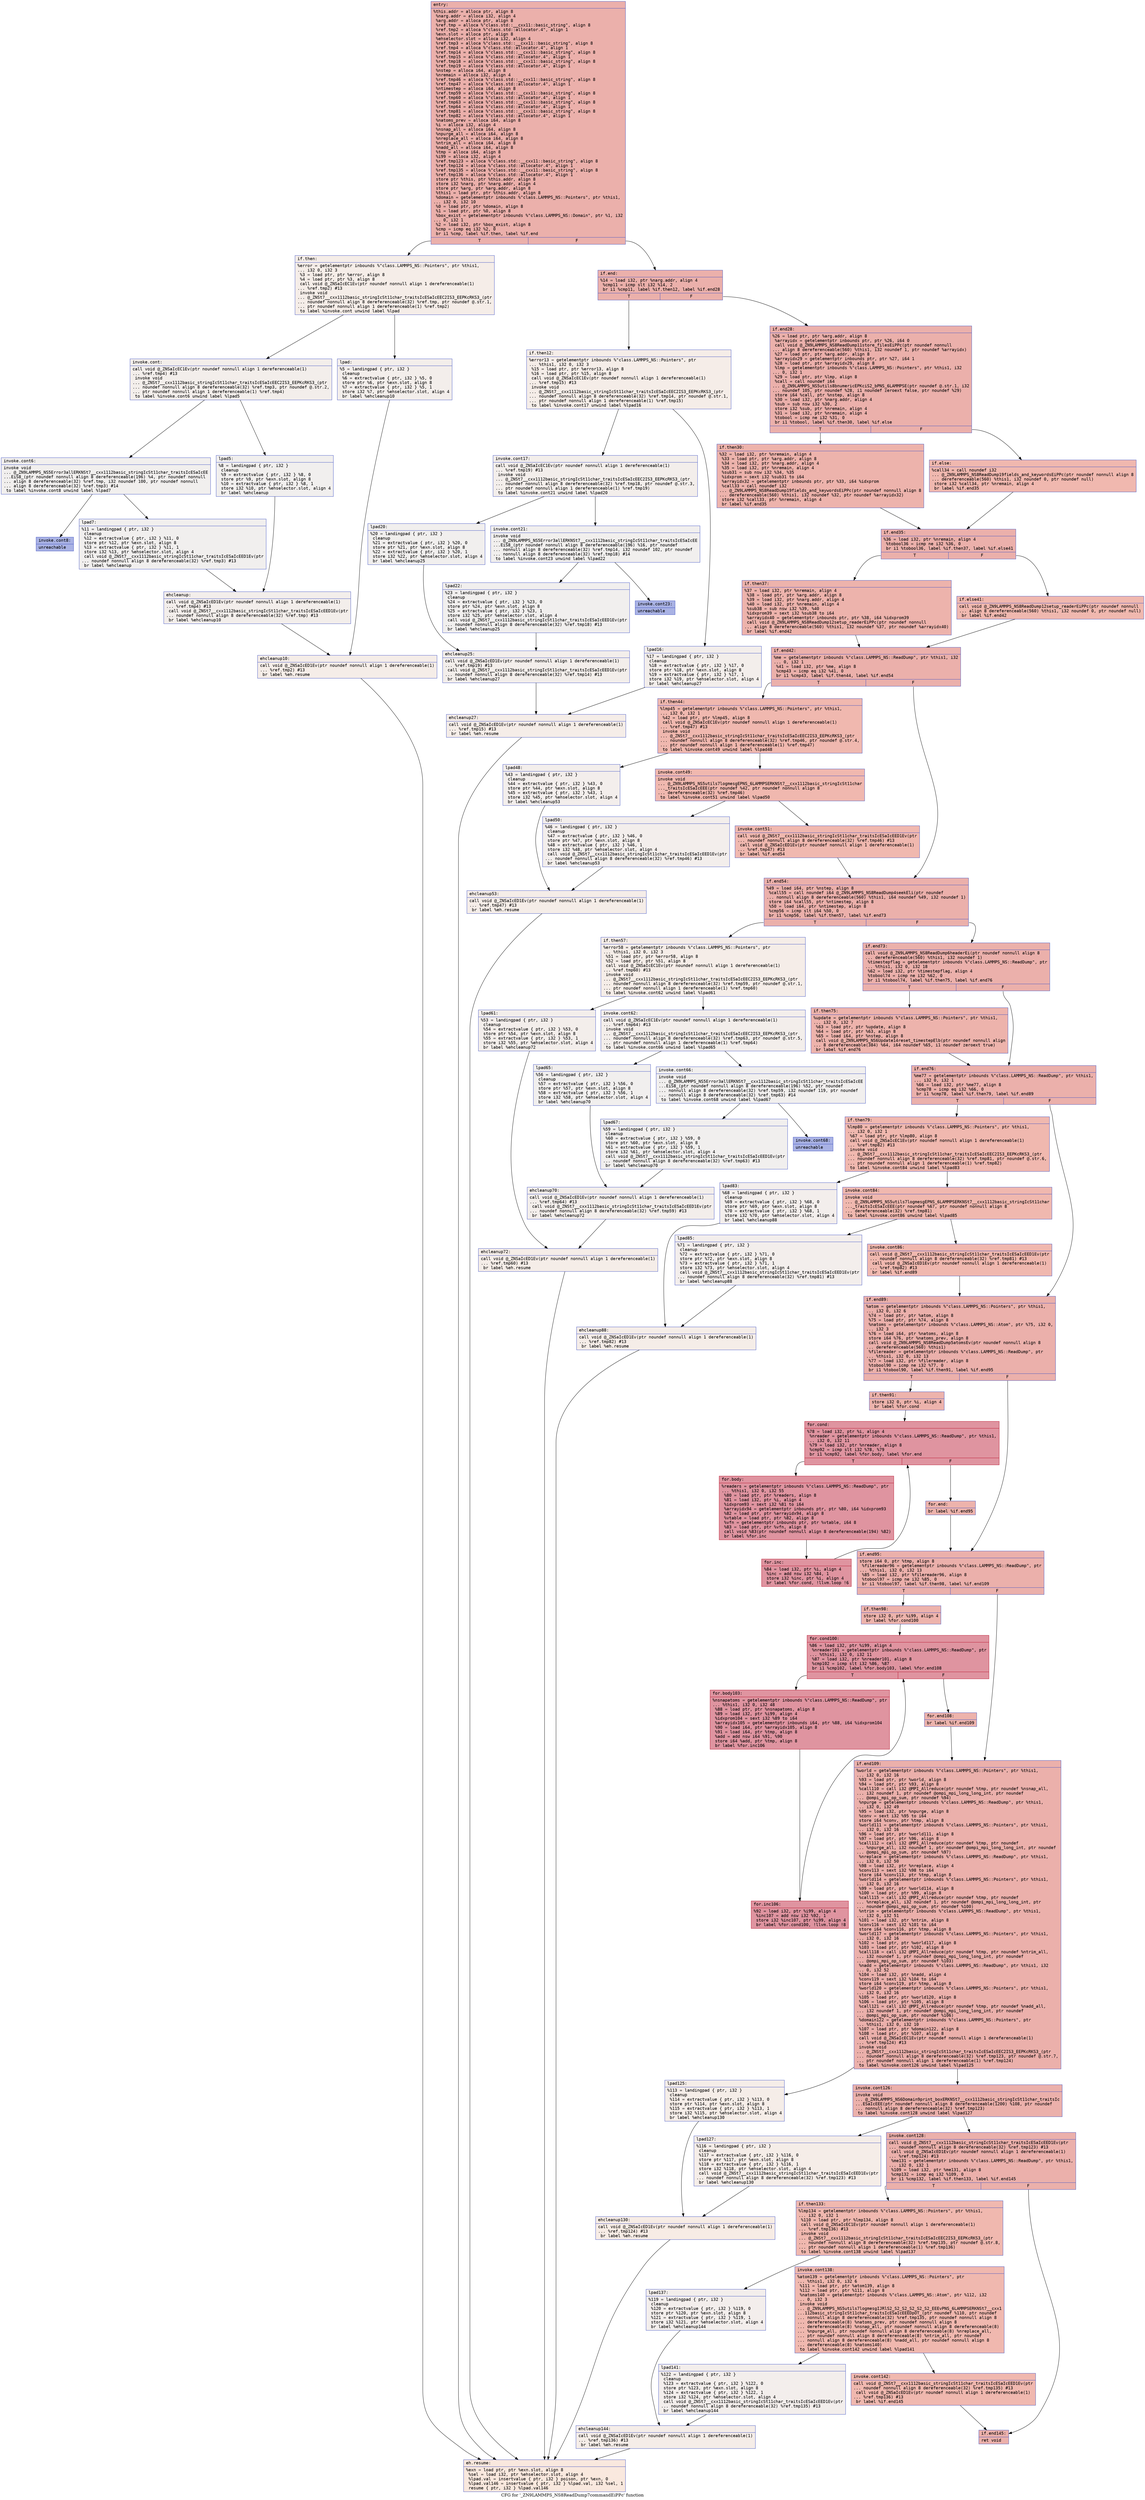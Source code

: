 digraph "CFG for '_ZN9LAMMPS_NS8ReadDump7commandEiPPc' function" {
	label="CFG for '_ZN9LAMMPS_NS8ReadDump7commandEiPPc' function";

	Node0x5602382e2d80 [shape=record,color="#3d50c3ff", style=filled, fillcolor="#d24b4070" fontname="Courier",label="{entry:\l|  %this.addr = alloca ptr, align 8\l  %narg.addr = alloca i32, align 4\l  %arg.addr = alloca ptr, align 8\l  %ref.tmp = alloca %\"class.std::__cxx11::basic_string\", align 8\l  %ref.tmp2 = alloca %\"class.std::allocator.4\", align 1\l  %exn.slot = alloca ptr, align 8\l  %ehselector.slot = alloca i32, align 4\l  %ref.tmp3 = alloca %\"class.std::__cxx11::basic_string\", align 8\l  %ref.tmp4 = alloca %\"class.std::allocator.4\", align 1\l  %ref.tmp14 = alloca %\"class.std::__cxx11::basic_string\", align 8\l  %ref.tmp15 = alloca %\"class.std::allocator.4\", align 1\l  %ref.tmp18 = alloca %\"class.std::__cxx11::basic_string\", align 8\l  %ref.tmp19 = alloca %\"class.std::allocator.4\", align 1\l  %nstep = alloca i64, align 8\l  %nremain = alloca i32, align 4\l  %ref.tmp46 = alloca %\"class.std::__cxx11::basic_string\", align 8\l  %ref.tmp47 = alloca %\"class.std::allocator.4\", align 1\l  %ntimestep = alloca i64, align 8\l  %ref.tmp59 = alloca %\"class.std::__cxx11::basic_string\", align 8\l  %ref.tmp60 = alloca %\"class.std::allocator.4\", align 1\l  %ref.tmp63 = alloca %\"class.std::__cxx11::basic_string\", align 8\l  %ref.tmp64 = alloca %\"class.std::allocator.4\", align 1\l  %ref.tmp81 = alloca %\"class.std::__cxx11::basic_string\", align 8\l  %ref.tmp82 = alloca %\"class.std::allocator.4\", align 1\l  %natoms_prev = alloca i64, align 8\l  %i = alloca i32, align 4\l  %nsnap_all = alloca i64, align 8\l  %npurge_all = alloca i64, align 8\l  %nreplace_all = alloca i64, align 8\l  %ntrim_all = alloca i64, align 8\l  %nadd_all = alloca i64, align 8\l  %tmp = alloca i64, align 8\l  %i99 = alloca i32, align 4\l  %ref.tmp123 = alloca %\"class.std::__cxx11::basic_string\", align 8\l  %ref.tmp124 = alloca %\"class.std::allocator.4\", align 1\l  %ref.tmp135 = alloca %\"class.std::__cxx11::basic_string\", align 8\l  %ref.tmp136 = alloca %\"class.std::allocator.4\", align 1\l  store ptr %this, ptr %this.addr, align 8\l  store i32 %narg, ptr %narg.addr, align 4\l  store ptr %arg, ptr %arg.addr, align 8\l  %this1 = load ptr, ptr %this.addr, align 8\l  %domain = getelementptr inbounds %\"class.LAMMPS_NS::Pointers\", ptr %this1,\l... i32 0, i32 10\l  %0 = load ptr, ptr %domain, align 8\l  %1 = load ptr, ptr %0, align 8\l  %box_exist = getelementptr inbounds %\"class.LAMMPS_NS::Domain\", ptr %1, i32\l... 0, i32 1\l  %2 = load i32, ptr %box_exist, align 8\l  %cmp = icmp eq i32 %2, 0\l  br i1 %cmp, label %if.then, label %if.end\l|{<s0>T|<s1>F}}"];
	Node0x5602382e2d80:s0 -> Node0x5602382e4f00[tooltip="entry -> if.then\nProbability 0.00%" ];
	Node0x5602382e2d80:s1 -> Node0x5602382e4f70[tooltip="entry -> if.end\nProbability 100.00%" ];
	Node0x5602382e4f00 [shape=record,color="#3d50c3ff", style=filled, fillcolor="#e8d6cc70" fontname="Courier",label="{if.then:\l|  %error = getelementptr inbounds %\"class.LAMMPS_NS::Pointers\", ptr %this1,\l... i32 0, i32 3\l  %3 = load ptr, ptr %error, align 8\l  %4 = load ptr, ptr %3, align 8\l  call void @_ZNSaIcEC1Ev(ptr noundef nonnull align 1 dereferenceable(1)\l... %ref.tmp2) #13\l  invoke void\l... @_ZNSt7__cxx1112basic_stringIcSt11char_traitsIcESaIcEEC2IS3_EEPKcRKS3_(ptr\l... noundef nonnull align 8 dereferenceable(32) %ref.tmp, ptr noundef @.str.1,\l... ptr noundef nonnull align 1 dereferenceable(1) %ref.tmp2)\l          to label %invoke.cont unwind label %lpad\l}"];
	Node0x5602382e4f00 -> Node0x5602382e53f0[tooltip="if.then -> invoke.cont\nProbability 50.00%" ];
	Node0x5602382e4f00 -> Node0x5602382e5a90[tooltip="if.then -> lpad\nProbability 50.00%" ];
	Node0x5602382e53f0 [shape=record,color="#3d50c3ff", style=filled, fillcolor="#e5d8d170" fontname="Courier",label="{invoke.cont:\l|  call void @_ZNSaIcEC1Ev(ptr noundef nonnull align 1 dereferenceable(1)\l... %ref.tmp4) #13\l  invoke void\l... @_ZNSt7__cxx1112basic_stringIcSt11char_traitsIcESaIcEEC2IS3_EEPKcRKS3_(ptr\l... noundef nonnull align 8 dereferenceable(32) %ref.tmp3, ptr noundef @.str.2,\l... ptr noundef nonnull align 1 dereferenceable(1) %ref.tmp4)\l          to label %invoke.cont6 unwind label %lpad5\l}"];
	Node0x5602382e53f0 -> Node0x5602382e5db0[tooltip="invoke.cont -> invoke.cont6\nProbability 50.00%" ];
	Node0x5602382e53f0 -> Node0x5602382e5e00[tooltip="invoke.cont -> lpad5\nProbability 50.00%" ];
	Node0x5602382e5db0 [shape=record,color="#3d50c3ff", style=filled, fillcolor="#e0dbd870" fontname="Courier",label="{invoke.cont6:\l|  invoke void\l... @_ZN9LAMMPS_NS5Error3allERKNSt7__cxx1112basic_stringIcSt11char_traitsIcESaIcEE\l...EiS8_(ptr noundef nonnull align 8 dereferenceable(196) %4, ptr noundef nonnull\l... align 8 dereferenceable(32) %ref.tmp, i32 noundef 100, ptr noundef nonnull\l... align 8 dereferenceable(32) %ref.tmp3) #14\l          to label %invoke.cont8 unwind label %lpad7\l}"];
	Node0x5602382e5db0 -> Node0x5602382e5d60[tooltip="invoke.cont6 -> invoke.cont8\nProbability 0.00%" ];
	Node0x5602382e5db0 -> Node0x5602382e60c0[tooltip="invoke.cont6 -> lpad7\nProbability 100.00%" ];
	Node0x5602382e5d60 [shape=record,color="#3d50c3ff", style=filled, fillcolor="#3d50c370" fontname="Courier",label="{invoke.cont8:\l|  unreachable\l}"];
	Node0x5602382e5a90 [shape=record,color="#3d50c3ff", style=filled, fillcolor="#e5d8d170" fontname="Courier",label="{lpad:\l|  %5 = landingpad \{ ptr, i32 \}\l          cleanup\l  %6 = extractvalue \{ ptr, i32 \} %5, 0\l  store ptr %6, ptr %exn.slot, align 8\l  %7 = extractvalue \{ ptr, i32 \} %5, 1\l  store i32 %7, ptr %ehselector.slot, align 4\l  br label %ehcleanup10\l}"];
	Node0x5602382e5a90 -> Node0x5602382e6760[tooltip="lpad -> ehcleanup10\nProbability 100.00%" ];
	Node0x5602382e5e00 [shape=record,color="#3d50c3ff", style=filled, fillcolor="#e0dbd870" fontname="Courier",label="{lpad5:\l|  %8 = landingpad \{ ptr, i32 \}\l          cleanup\l  %9 = extractvalue \{ ptr, i32 \} %8, 0\l  store ptr %9, ptr %exn.slot, align 8\l  %10 = extractvalue \{ ptr, i32 \} %8, 1\l  store i32 %10, ptr %ehselector.slot, align 4\l  br label %ehcleanup\l}"];
	Node0x5602382e5e00 -> Node0x5602382e6ab0[tooltip="lpad5 -> ehcleanup\nProbability 100.00%" ];
	Node0x5602382e60c0 [shape=record,color="#3d50c3ff", style=filled, fillcolor="#e0dbd870" fontname="Courier",label="{lpad7:\l|  %11 = landingpad \{ ptr, i32 \}\l          cleanup\l  %12 = extractvalue \{ ptr, i32 \} %11, 0\l  store ptr %12, ptr %exn.slot, align 8\l  %13 = extractvalue \{ ptr, i32 \} %11, 1\l  store i32 %13, ptr %ehselector.slot, align 4\l  call void @_ZNSt7__cxx1112basic_stringIcSt11char_traitsIcESaIcEED1Ev(ptr\l... noundef nonnull align 8 dereferenceable(32) %ref.tmp3) #13\l  br label %ehcleanup\l}"];
	Node0x5602382e60c0 -> Node0x5602382e6ab0[tooltip="lpad7 -> ehcleanup\nProbability 100.00%" ];
	Node0x5602382e6ab0 [shape=record,color="#3d50c3ff", style=filled, fillcolor="#e5d8d170" fontname="Courier",label="{ehcleanup:\l|  call void @_ZNSaIcED1Ev(ptr noundef nonnull align 1 dereferenceable(1)\l... %ref.tmp4) #13\l  call void @_ZNSt7__cxx1112basic_stringIcSt11char_traitsIcESaIcEED1Ev(ptr\l... noundef nonnull align 8 dereferenceable(32) %ref.tmp) #13\l  br label %ehcleanup10\l}"];
	Node0x5602382e6ab0 -> Node0x5602382e6760[tooltip="ehcleanup -> ehcleanup10\nProbability 100.00%" ];
	Node0x5602382e6760 [shape=record,color="#3d50c3ff", style=filled, fillcolor="#e8d6cc70" fontname="Courier",label="{ehcleanup10:\l|  call void @_ZNSaIcED1Ev(ptr noundef nonnull align 1 dereferenceable(1)\l... %ref.tmp2) #13\l  br label %eh.resume\l}"];
	Node0x5602382e6760 -> Node0x5602382e7360[tooltip="ehcleanup10 -> eh.resume\nProbability 100.00%" ];
	Node0x5602382e4f70 [shape=record,color="#3d50c3ff", style=filled, fillcolor="#d24b4070" fontname="Courier",label="{if.end:\l|  %14 = load i32, ptr %narg.addr, align 4\l  %cmp11 = icmp slt i32 %14, 2\l  br i1 %cmp11, label %if.then12, label %if.end28\l|{<s0>T|<s1>F}}"];
	Node0x5602382e4f70:s0 -> Node0x5602382e7530[tooltip="if.end -> if.then12\nProbability 0.00%" ];
	Node0x5602382e4f70:s1 -> Node0x5602382e75b0[tooltip="if.end -> if.end28\nProbability 100.00%" ];
	Node0x5602382e7530 [shape=record,color="#3d50c3ff", style=filled, fillcolor="#e8d6cc70" fontname="Courier",label="{if.then12:\l|  %error13 = getelementptr inbounds %\"class.LAMMPS_NS::Pointers\", ptr\l... %this1, i32 0, i32 3\l  %15 = load ptr, ptr %error13, align 8\l  %16 = load ptr, ptr %15, align 8\l  call void @_ZNSaIcEC1Ev(ptr noundef nonnull align 1 dereferenceable(1)\l... %ref.tmp15) #13\l  invoke void\l... @_ZNSt7__cxx1112basic_stringIcSt11char_traitsIcESaIcEEC2IS3_EEPKcRKS3_(ptr\l... noundef nonnull align 8 dereferenceable(32) %ref.tmp14, ptr noundef @.str.1,\l... ptr noundef nonnull align 1 dereferenceable(1) %ref.tmp15)\l          to label %invoke.cont17 unwind label %lpad16\l}"];
	Node0x5602382e7530 -> Node0x5602382e7a40[tooltip="if.then12 -> invoke.cont17\nProbability 50.00%" ];
	Node0x5602382e7530 -> Node0x5602382e7ac0[tooltip="if.then12 -> lpad16\nProbability 50.00%" ];
	Node0x5602382e7a40 [shape=record,color="#3d50c3ff", style=filled, fillcolor="#e5d8d170" fontname="Courier",label="{invoke.cont17:\l|  call void @_ZNSaIcEC1Ev(ptr noundef nonnull align 1 dereferenceable(1)\l... %ref.tmp19) #13\l  invoke void\l... @_ZNSt7__cxx1112basic_stringIcSt11char_traitsIcESaIcEEC2IS3_EEPKcRKS3_(ptr\l... noundef nonnull align 8 dereferenceable(32) %ref.tmp18, ptr noundef @.str.3,\l... ptr noundef nonnull align 1 dereferenceable(1) %ref.tmp19)\l          to label %invoke.cont21 unwind label %lpad20\l}"];
	Node0x5602382e7a40 -> Node0x5602382e7e40[tooltip="invoke.cont17 -> invoke.cont21\nProbability 50.00%" ];
	Node0x5602382e7a40 -> Node0x5602382e7e90[tooltip="invoke.cont17 -> lpad20\nProbability 50.00%" ];
	Node0x5602382e7e40 [shape=record,color="#3d50c3ff", style=filled, fillcolor="#e0dbd870" fontname="Courier",label="{invoke.cont21:\l|  invoke void\l... @_ZN9LAMMPS_NS5Error3allERKNSt7__cxx1112basic_stringIcSt11char_traitsIcESaIcEE\l...EiS8_(ptr noundef nonnull align 8 dereferenceable(196) %16, ptr noundef\l... nonnull align 8 dereferenceable(32) %ref.tmp14, i32 noundef 102, ptr noundef\l... nonnull align 8 dereferenceable(32) %ref.tmp18) #14\l          to label %invoke.cont23 unwind label %lpad22\l}"];
	Node0x5602382e7e40 -> Node0x5602382e7df0[tooltip="invoke.cont21 -> invoke.cont23\nProbability 0.00%" ];
	Node0x5602382e7e40 -> Node0x5602382e81b0[tooltip="invoke.cont21 -> lpad22\nProbability 100.00%" ];
	Node0x5602382e7df0 [shape=record,color="#3d50c3ff", style=filled, fillcolor="#3d50c370" fontname="Courier",label="{invoke.cont23:\l|  unreachable\l}"];
	Node0x5602382e7ac0 [shape=record,color="#3d50c3ff", style=filled, fillcolor="#e5d8d170" fontname="Courier",label="{lpad16:\l|  %17 = landingpad \{ ptr, i32 \}\l          cleanup\l  %18 = extractvalue \{ ptr, i32 \} %17, 0\l  store ptr %18, ptr %exn.slot, align 8\l  %19 = extractvalue \{ ptr, i32 \} %17, 1\l  store i32 %19, ptr %ehselector.slot, align 4\l  br label %ehcleanup27\l}"];
	Node0x5602382e7ac0 -> Node0x5602382e8770[tooltip="lpad16 -> ehcleanup27\nProbability 100.00%" ];
	Node0x5602382e7e90 [shape=record,color="#3d50c3ff", style=filled, fillcolor="#e0dbd870" fontname="Courier",label="{lpad20:\l|  %20 = landingpad \{ ptr, i32 \}\l          cleanup\l  %21 = extractvalue \{ ptr, i32 \} %20, 0\l  store ptr %21, ptr %exn.slot, align 8\l  %22 = extractvalue \{ ptr, i32 \} %20, 1\l  store i32 %22, ptr %ehselector.slot, align 4\l  br label %ehcleanup25\l}"];
	Node0x5602382e7e90 -> Node0x5602382e8ac0[tooltip="lpad20 -> ehcleanup25\nProbability 100.00%" ];
	Node0x5602382e81b0 [shape=record,color="#3d50c3ff", style=filled, fillcolor="#e0dbd870" fontname="Courier",label="{lpad22:\l|  %23 = landingpad \{ ptr, i32 \}\l          cleanup\l  %24 = extractvalue \{ ptr, i32 \} %23, 0\l  store ptr %24, ptr %exn.slot, align 8\l  %25 = extractvalue \{ ptr, i32 \} %23, 1\l  store i32 %25, ptr %ehselector.slot, align 4\l  call void @_ZNSt7__cxx1112basic_stringIcSt11char_traitsIcESaIcEED1Ev(ptr\l... noundef nonnull align 8 dereferenceable(32) %ref.tmp18) #13\l  br label %ehcleanup25\l}"];
	Node0x5602382e81b0 -> Node0x5602382e8ac0[tooltip="lpad22 -> ehcleanup25\nProbability 100.00%" ];
	Node0x5602382e8ac0 [shape=record,color="#3d50c3ff", style=filled, fillcolor="#e5d8d170" fontname="Courier",label="{ehcleanup25:\l|  call void @_ZNSaIcED1Ev(ptr noundef nonnull align 1 dereferenceable(1)\l... %ref.tmp19) #13\l  call void @_ZNSt7__cxx1112basic_stringIcSt11char_traitsIcESaIcEED1Ev(ptr\l... noundef nonnull align 8 dereferenceable(32) %ref.tmp14) #13\l  br label %ehcleanup27\l}"];
	Node0x5602382e8ac0 -> Node0x5602382e8770[tooltip="ehcleanup25 -> ehcleanup27\nProbability 100.00%" ];
	Node0x5602382e8770 [shape=record,color="#3d50c3ff", style=filled, fillcolor="#e8d6cc70" fontname="Courier",label="{ehcleanup27:\l|  call void @_ZNSaIcED1Ev(ptr noundef nonnull align 1 dereferenceable(1)\l... %ref.tmp15) #13\l  br label %eh.resume\l}"];
	Node0x5602382e8770 -> Node0x5602382e7360[tooltip="ehcleanup27 -> eh.resume\nProbability 100.00%" ];
	Node0x5602382e75b0 [shape=record,color="#3d50c3ff", style=filled, fillcolor="#d24b4070" fontname="Courier",label="{if.end28:\l|  %26 = load ptr, ptr %arg.addr, align 8\l  %arrayidx = getelementptr inbounds ptr, ptr %26, i64 0\l  call void @_ZN9LAMMPS_NS8ReadDump11store_filesEiPPc(ptr noundef nonnull\l... align 8 dereferenceable(560) %this1, i32 noundef 1, ptr noundef %arrayidx)\l  %27 = load ptr, ptr %arg.addr, align 8\l  %arrayidx29 = getelementptr inbounds ptr, ptr %27, i64 1\l  %28 = load ptr, ptr %arrayidx29, align 8\l  %lmp = getelementptr inbounds %\"class.LAMMPS_NS::Pointers\", ptr %this1, i32\l... 0, i32 1\l  %29 = load ptr, ptr %lmp, align 8\l  %call = call noundef i64\l... @_ZN9LAMMPS_NS5utils8bnumericEPKciS2_bPNS_6LAMMPSE(ptr noundef @.str.1, i32\l... noundef 105, ptr noundef %28, i1 noundef zeroext false, ptr noundef %29)\l  store i64 %call, ptr %nstep, align 8\l  %30 = load i32, ptr %narg.addr, align 4\l  %sub = sub nsw i32 %30, 2\l  store i32 %sub, ptr %nremain, align 4\l  %31 = load i32, ptr %nremain, align 4\l  %tobool = icmp ne i32 %31, 0\l  br i1 %tobool, label %if.then30, label %if.else\l|{<s0>T|<s1>F}}"];
	Node0x5602382e75b0:s0 -> Node0x5602382ea030[tooltip="if.end28 -> if.then30\nProbability 62.50%" ];
	Node0x5602382e75b0:s1 -> Node0x5602382ea080[tooltip="if.end28 -> if.else\nProbability 37.50%" ];
	Node0x5602382ea030 [shape=record,color="#3d50c3ff", style=filled, fillcolor="#d6524470" fontname="Courier",label="{if.then30:\l|  %32 = load i32, ptr %nremain, align 4\l  %33 = load ptr, ptr %arg.addr, align 8\l  %34 = load i32, ptr %narg.addr, align 4\l  %35 = load i32, ptr %nremain, align 4\l  %sub31 = sub nsw i32 %34, %35\l  %idxprom = sext i32 %sub31 to i64\l  %arrayidx32 = getelementptr inbounds ptr, ptr %33, i64 %idxprom\l  %call33 = call noundef i32\l... @_ZN9LAMMPS_NS8ReadDump19fields_and_keywordsEiPPc(ptr noundef nonnull align 8\l... dereferenceable(560) %this1, i32 noundef %32, ptr noundef %arrayidx32)\l  store i32 %call33, ptr %nremain, align 4\l  br label %if.end35\l}"];
	Node0x5602382ea030 -> Node0x5602382ea7d0[tooltip="if.then30 -> if.end35\nProbability 100.00%" ];
	Node0x5602382ea080 [shape=record,color="#3d50c3ff", style=filled, fillcolor="#dc5d4a70" fontname="Courier",label="{if.else:\l|  %call34 = call noundef i32\l... @_ZN9LAMMPS_NS8ReadDump19fields_and_keywordsEiPPc(ptr noundef nonnull align 8\l... dereferenceable(560) %this1, i32 noundef 0, ptr noundef null)\l  store i32 %call34, ptr %nremain, align 4\l  br label %if.end35\l}"];
	Node0x5602382ea080 -> Node0x5602382ea7d0[tooltip="if.else -> if.end35\nProbability 100.00%" ];
	Node0x5602382ea7d0 [shape=record,color="#3d50c3ff", style=filled, fillcolor="#d24b4070" fontname="Courier",label="{if.end35:\l|  %36 = load i32, ptr %nremain, align 4\l  %tobool36 = icmp ne i32 %36, 0\l  br i1 %tobool36, label %if.then37, label %if.else41\l|{<s0>T|<s1>F}}"];
	Node0x5602382ea7d0:s0 -> Node0x5602382eabf0[tooltip="if.end35 -> if.then37\nProbability 62.50%" ];
	Node0x5602382ea7d0:s1 -> Node0x5602382eac70[tooltip="if.end35 -> if.else41\nProbability 37.50%" ];
	Node0x5602382eabf0 [shape=record,color="#3d50c3ff", style=filled, fillcolor="#d6524470" fontname="Courier",label="{if.then37:\l|  %37 = load i32, ptr %nremain, align 4\l  %38 = load ptr, ptr %arg.addr, align 8\l  %39 = load i32, ptr %narg.addr, align 4\l  %40 = load i32, ptr %nremain, align 4\l  %sub38 = sub nsw i32 %39, %40\l  %idxprom39 = sext i32 %sub38 to i64\l  %arrayidx40 = getelementptr inbounds ptr, ptr %38, i64 %idxprom39\l  call void @_ZN9LAMMPS_NS8ReadDump12setup_readerEiPPc(ptr noundef nonnull\l... align 8 dereferenceable(560) %this1, i32 noundef %37, ptr noundef %arrayidx40)\l  br label %if.end42\l}"];
	Node0x5602382eabf0 -> Node0x5602382eb2e0[tooltip="if.then37 -> if.end42\nProbability 100.00%" ];
	Node0x5602382eac70 [shape=record,color="#3d50c3ff", style=filled, fillcolor="#dc5d4a70" fontname="Courier",label="{if.else41:\l|  call void @_ZN9LAMMPS_NS8ReadDump12setup_readerEiPPc(ptr noundef nonnull\l... align 8 dereferenceable(560) %this1, i32 noundef 0, ptr noundef null)\l  br label %if.end42\l}"];
	Node0x5602382eac70 -> Node0x5602382eb2e0[tooltip="if.else41 -> if.end42\nProbability 100.00%" ];
	Node0x5602382eb2e0 [shape=record,color="#3d50c3ff", style=filled, fillcolor="#d24b4070" fontname="Courier",label="{if.end42:\l|  %me = getelementptr inbounds %\"class.LAMMPS_NS::ReadDump\", ptr %this1, i32\l... 0, i32 1\l  %41 = load i32, ptr %me, align 8\l  %cmp43 = icmp eq i32 %41, 0\l  br i1 %cmp43, label %if.then44, label %if.end54\l|{<s0>T|<s1>F}}"];
	Node0x5602382eb2e0:s0 -> Node0x5602382eb700[tooltip="if.end42 -> if.then44\nProbability 37.50%" ];
	Node0x5602382eb2e0:s1 -> Node0x5602382d7810[tooltip="if.end42 -> if.end54\nProbability 62.50%" ];
	Node0x5602382eb700 [shape=record,color="#3d50c3ff", style=filled, fillcolor="#dc5d4a70" fontname="Courier",label="{if.then44:\l|  %lmp45 = getelementptr inbounds %\"class.LAMMPS_NS::Pointers\", ptr %this1,\l... i32 0, i32 1\l  %42 = load ptr, ptr %lmp45, align 8\l  call void @_ZNSaIcEC1Ev(ptr noundef nonnull align 1 dereferenceable(1)\l... %ref.tmp47) #13\l  invoke void\l... @_ZNSt7__cxx1112basic_stringIcSt11char_traitsIcESaIcEEC2IS3_EEPKcRKS3_(ptr\l... noundef nonnull align 8 dereferenceable(32) %ref.tmp46, ptr noundef @.str.4,\l... ptr noundef nonnull align 1 dereferenceable(1) %ref.tmp47)\l          to label %invoke.cont49 unwind label %lpad48\l}"];
	Node0x5602382eb700 -> Node0x5602382d7c20[tooltip="if.then44 -> invoke.cont49\nProbability 100.00%" ];
	Node0x5602382eb700 -> Node0x5602382d7ca0[tooltip="if.then44 -> lpad48\nProbability 0.00%" ];
	Node0x5602382d7c20 [shape=record,color="#3d50c3ff", style=filled, fillcolor="#dc5d4a70" fontname="Courier",label="{invoke.cont49:\l|  invoke void\l... @_ZN9LAMMPS_NS5utils7logmesgEPNS_6LAMMPSERKNSt7__cxx1112basic_stringIcSt11char\l..._traitsIcESaIcEEE(ptr noundef %42, ptr noundef nonnull align 8\l... dereferenceable(32) %ref.tmp46)\l          to label %invoke.cont51 unwind label %lpad50\l}"];
	Node0x5602382d7c20 -> Node0x5602382d7bd0[tooltip="invoke.cont49 -> invoke.cont51\nProbability 100.00%" ];
	Node0x5602382d7c20 -> Node0x5602382e5720[tooltip="invoke.cont49 -> lpad50\nProbability 0.00%" ];
	Node0x5602382d7bd0 [shape=record,color="#3d50c3ff", style=filled, fillcolor="#dc5d4a70" fontname="Courier",label="{invoke.cont51:\l|  call void @_ZNSt7__cxx1112basic_stringIcSt11char_traitsIcESaIcEED1Ev(ptr\l... noundef nonnull align 8 dereferenceable(32) %ref.tmp46) #13\l  call void @_ZNSaIcED1Ev(ptr noundef nonnull align 1 dereferenceable(1)\l... %ref.tmp47) #13\l  br label %if.end54\l}"];
	Node0x5602382d7bd0 -> Node0x5602382d7810[tooltip="invoke.cont51 -> if.end54\nProbability 100.00%" ];
	Node0x5602382d7ca0 [shape=record,color="#3d50c3ff", style=filled, fillcolor="#e3d9d370" fontname="Courier",label="{lpad48:\l|  %43 = landingpad \{ ptr, i32 \}\l          cleanup\l  %44 = extractvalue \{ ptr, i32 \} %43, 0\l  store ptr %44, ptr %exn.slot, align 8\l  %45 = extractvalue \{ ptr, i32 \} %43, 1\l  store i32 %45, ptr %ehselector.slot, align 4\l  br label %ehcleanup53\l}"];
	Node0x5602382d7ca0 -> Node0x5602382d8da0[tooltip="lpad48 -> ehcleanup53\nProbability 100.00%" ];
	Node0x5602382e5720 [shape=record,color="#3d50c3ff", style=filled, fillcolor="#e3d9d370" fontname="Courier",label="{lpad50:\l|  %46 = landingpad \{ ptr, i32 \}\l          cleanup\l  %47 = extractvalue \{ ptr, i32 \} %46, 0\l  store ptr %47, ptr %exn.slot, align 8\l  %48 = extractvalue \{ ptr, i32 \} %46, 1\l  store i32 %48, ptr %ehselector.slot, align 4\l  call void @_ZNSt7__cxx1112basic_stringIcSt11char_traitsIcESaIcEED1Ev(ptr\l... noundef nonnull align 8 dereferenceable(32) %ref.tmp46) #13\l  br label %ehcleanup53\l}"];
	Node0x5602382e5720 -> Node0x5602382d8da0[tooltip="lpad50 -> ehcleanup53\nProbability 100.00%" ];
	Node0x5602382d8da0 [shape=record,color="#3d50c3ff", style=filled, fillcolor="#e8d6cc70" fontname="Courier",label="{ehcleanup53:\l|  call void @_ZNSaIcED1Ev(ptr noundef nonnull align 1 dereferenceable(1)\l... %ref.tmp47) #13\l  br label %eh.resume\l}"];
	Node0x5602382d8da0 -> Node0x5602382e7360[tooltip="ehcleanup53 -> eh.resume\nProbability 100.00%" ];
	Node0x5602382d7810 [shape=record,color="#3d50c3ff", style=filled, fillcolor="#d24b4070" fontname="Courier",label="{if.end54:\l|  %49 = load i64, ptr %nstep, align 8\l  %call55 = call noundef i64 @_ZN9LAMMPS_NS8ReadDump4seekEli(ptr noundef\l... nonnull align 8 dereferenceable(560) %this1, i64 noundef %49, i32 noundef 1)\l  store i64 %call55, ptr %ntimestep, align 8\l  %50 = load i64, ptr %ntimestep, align 8\l  %cmp56 = icmp slt i64 %50, 0\l  br i1 %cmp56, label %if.then57, label %if.end73\l|{<s0>T|<s1>F}}"];
	Node0x5602382d7810:s0 -> Node0x5602382effb0[tooltip="if.end54 -> if.then57\nProbability 0.00%" ];
	Node0x5602382d7810:s1 -> Node0x5602382f0000[tooltip="if.end54 -> if.end73\nProbability 100.00%" ];
	Node0x5602382effb0 [shape=record,color="#3d50c3ff", style=filled, fillcolor="#e8d6cc70" fontname="Courier",label="{if.then57:\l|  %error58 = getelementptr inbounds %\"class.LAMMPS_NS::Pointers\", ptr\l... %this1, i32 0, i32 3\l  %51 = load ptr, ptr %error58, align 8\l  %52 = load ptr, ptr %51, align 8\l  call void @_ZNSaIcEC1Ev(ptr noundef nonnull align 1 dereferenceable(1)\l... %ref.tmp60) #13\l  invoke void\l... @_ZNSt7__cxx1112basic_stringIcSt11char_traitsIcESaIcEEC2IS3_EEPKcRKS3_(ptr\l... noundef nonnull align 8 dereferenceable(32) %ref.tmp59, ptr noundef @.str.1,\l... ptr noundef nonnull align 1 dereferenceable(1) %ref.tmp60)\l          to label %invoke.cont62 unwind label %lpad61\l}"];
	Node0x5602382effb0 -> Node0x5602382f04f0[tooltip="if.then57 -> invoke.cont62\nProbability 50.00%" ];
	Node0x5602382effb0 -> Node0x5602382f0570[tooltip="if.then57 -> lpad61\nProbability 50.00%" ];
	Node0x5602382f04f0 [shape=record,color="#3d50c3ff", style=filled, fillcolor="#e5d8d170" fontname="Courier",label="{invoke.cont62:\l|  call void @_ZNSaIcEC1Ev(ptr noundef nonnull align 1 dereferenceable(1)\l... %ref.tmp64) #13\l  invoke void\l... @_ZNSt7__cxx1112basic_stringIcSt11char_traitsIcESaIcEEC2IS3_EEPKcRKS3_(ptr\l... noundef nonnull align 8 dereferenceable(32) %ref.tmp63, ptr noundef @.str.5,\l... ptr noundef nonnull align 1 dereferenceable(1) %ref.tmp64)\l          to label %invoke.cont66 unwind label %lpad65\l}"];
	Node0x5602382f04f0 -> Node0x5602382f08f0[tooltip="invoke.cont62 -> invoke.cont66\nProbability 50.00%" ];
	Node0x5602382f04f0 -> Node0x5602382f0940[tooltip="invoke.cont62 -> lpad65\nProbability 50.00%" ];
	Node0x5602382f08f0 [shape=record,color="#3d50c3ff", style=filled, fillcolor="#e0dbd870" fontname="Courier",label="{invoke.cont66:\l|  invoke void\l... @_ZN9LAMMPS_NS5Error3allERKNSt7__cxx1112basic_stringIcSt11char_traitsIcESaIcEE\l...EiS8_(ptr noundef nonnull align 8 dereferenceable(196) %52, ptr noundef\l... nonnull align 8 dereferenceable(32) %ref.tmp59, i32 noundef 119, ptr noundef\l... nonnull align 8 dereferenceable(32) %ref.tmp63) #14\l          to label %invoke.cont68 unwind label %lpad67\l}"];
	Node0x5602382f08f0 -> Node0x5602382f08a0[tooltip="invoke.cont66 -> invoke.cont68\nProbability 0.00%" ];
	Node0x5602382f08f0 -> Node0x5602382f0c60[tooltip="invoke.cont66 -> lpad67\nProbability 100.00%" ];
	Node0x5602382f08a0 [shape=record,color="#3d50c3ff", style=filled, fillcolor="#3d50c370" fontname="Courier",label="{invoke.cont68:\l|  unreachable\l}"];
	Node0x5602382f0570 [shape=record,color="#3d50c3ff", style=filled, fillcolor="#e5d8d170" fontname="Courier",label="{lpad61:\l|  %53 = landingpad \{ ptr, i32 \}\l          cleanup\l  %54 = extractvalue \{ ptr, i32 \} %53, 0\l  store ptr %54, ptr %exn.slot, align 8\l  %55 = extractvalue \{ ptr, i32 \} %53, 1\l  store i32 %55, ptr %ehselector.slot, align 4\l  br label %ehcleanup72\l}"];
	Node0x5602382f0570 -> Node0x5602382f1220[tooltip="lpad61 -> ehcleanup72\nProbability 100.00%" ];
	Node0x5602382f0940 [shape=record,color="#3d50c3ff", style=filled, fillcolor="#e0dbd870" fontname="Courier",label="{lpad65:\l|  %56 = landingpad \{ ptr, i32 \}\l          cleanup\l  %57 = extractvalue \{ ptr, i32 \} %56, 0\l  store ptr %57, ptr %exn.slot, align 8\l  %58 = extractvalue \{ ptr, i32 \} %56, 1\l  store i32 %58, ptr %ehselector.slot, align 4\l  br label %ehcleanup70\l}"];
	Node0x5602382f0940 -> Node0x5602382f1570[tooltip="lpad65 -> ehcleanup70\nProbability 100.00%" ];
	Node0x5602382f0c60 [shape=record,color="#3d50c3ff", style=filled, fillcolor="#e0dbd870" fontname="Courier",label="{lpad67:\l|  %59 = landingpad \{ ptr, i32 \}\l          cleanup\l  %60 = extractvalue \{ ptr, i32 \} %59, 0\l  store ptr %60, ptr %exn.slot, align 8\l  %61 = extractvalue \{ ptr, i32 \} %59, 1\l  store i32 %61, ptr %ehselector.slot, align 4\l  call void @_ZNSt7__cxx1112basic_stringIcSt11char_traitsIcESaIcEED1Ev(ptr\l... noundef nonnull align 8 dereferenceable(32) %ref.tmp63) #13\l  br label %ehcleanup70\l}"];
	Node0x5602382f0c60 -> Node0x5602382f1570[tooltip="lpad67 -> ehcleanup70\nProbability 100.00%" ];
	Node0x5602382f1570 [shape=record,color="#3d50c3ff", style=filled, fillcolor="#e5d8d170" fontname="Courier",label="{ehcleanup70:\l|  call void @_ZNSaIcED1Ev(ptr noundef nonnull align 1 dereferenceable(1)\l... %ref.tmp64) #13\l  call void @_ZNSt7__cxx1112basic_stringIcSt11char_traitsIcESaIcEED1Ev(ptr\l... noundef nonnull align 8 dereferenceable(32) %ref.tmp59) #13\l  br label %ehcleanup72\l}"];
	Node0x5602382f1570 -> Node0x5602382f1220[tooltip="ehcleanup70 -> ehcleanup72\nProbability 100.00%" ];
	Node0x5602382f1220 [shape=record,color="#3d50c3ff", style=filled, fillcolor="#e8d6cc70" fontname="Courier",label="{ehcleanup72:\l|  call void @_ZNSaIcED1Ev(ptr noundef nonnull align 1 dereferenceable(1)\l... %ref.tmp60) #13\l  br label %eh.resume\l}"];
	Node0x5602382f1220 -> Node0x5602382e7360[tooltip="ehcleanup72 -> eh.resume\nProbability 100.00%" ];
	Node0x5602382f0000 [shape=record,color="#3d50c3ff", style=filled, fillcolor="#d24b4070" fontname="Courier",label="{if.end73:\l|  call void @_ZN9LAMMPS_NS8ReadDump6headerEi(ptr noundef nonnull align 8\l... dereferenceable(560) %this1, i32 noundef 1)\l  %timestepflag = getelementptr inbounds %\"class.LAMMPS_NS::ReadDump\", ptr\l... %this1, i32 0, i32 18\l  %62 = load i32, ptr %timestepflag, align 4\l  %tobool74 = icmp ne i32 %62, 0\l  br i1 %tobool74, label %if.then75, label %if.end76\l|{<s0>T|<s1>F}}"];
	Node0x5602382f0000:s0 -> Node0x5602382f22a0[tooltip="if.end73 -> if.then75\nProbability 62.50%" ];
	Node0x5602382f0000:s1 -> Node0x5602382f2320[tooltip="if.end73 -> if.end76\nProbability 37.50%" ];
	Node0x5602382f22a0 [shape=record,color="#3d50c3ff", style=filled, fillcolor="#d6524470" fontname="Courier",label="{if.then75:\l|  %update = getelementptr inbounds %\"class.LAMMPS_NS::Pointers\", ptr %this1,\l... i32 0, i32 7\l  %63 = load ptr, ptr %update, align 8\l  %64 = load ptr, ptr %63, align 8\l  %65 = load i64, ptr %nstep, align 8\l  call void @_ZN9LAMMPS_NS6Update14reset_timestepElb(ptr noundef nonnull align\l... 8 dereferenceable(384) %64, i64 noundef %65, i1 noundef zeroext true)\l  br label %if.end76\l}"];
	Node0x5602382f22a0 -> Node0x5602382f2320[tooltip="if.then75 -> if.end76\nProbability 100.00%" ];
	Node0x5602382f2320 [shape=record,color="#3d50c3ff", style=filled, fillcolor="#d24b4070" fontname="Courier",label="{if.end76:\l|  %me77 = getelementptr inbounds %\"class.LAMMPS_NS::ReadDump\", ptr %this1,\l... i32 0, i32 1\l  %66 = load i32, ptr %me77, align 8\l  %cmp78 = icmp eq i32 %66, 0\l  br i1 %cmp78, label %if.then79, label %if.end89\l|{<s0>T|<s1>F}}"];
	Node0x5602382f2320:s0 -> Node0x5602382f2b60[tooltip="if.end76 -> if.then79\nProbability 37.50%" ];
	Node0x5602382f2320:s1 -> Node0x5602382f2bb0[tooltip="if.end76 -> if.end89\nProbability 62.50%" ];
	Node0x5602382f2b60 [shape=record,color="#3d50c3ff", style=filled, fillcolor="#dc5d4a70" fontname="Courier",label="{if.then79:\l|  %lmp80 = getelementptr inbounds %\"class.LAMMPS_NS::Pointers\", ptr %this1,\l... i32 0, i32 1\l  %67 = load ptr, ptr %lmp80, align 8\l  call void @_ZNSaIcEC1Ev(ptr noundef nonnull align 1 dereferenceable(1)\l... %ref.tmp82) #13\l  invoke void\l... @_ZNSt7__cxx1112basic_stringIcSt11char_traitsIcESaIcEEC2IS3_EEPKcRKS3_(ptr\l... noundef nonnull align 8 dereferenceable(32) %ref.tmp81, ptr noundef @.str.6,\l... ptr noundef nonnull align 1 dereferenceable(1) %ref.tmp82)\l          to label %invoke.cont84 unwind label %lpad83\l}"];
	Node0x5602382f2b60 -> Node0x5602382f3020[tooltip="if.then79 -> invoke.cont84\nProbability 100.00%" ];
	Node0x5602382f2b60 -> Node0x5602382f30a0[tooltip="if.then79 -> lpad83\nProbability 0.00%" ];
	Node0x5602382f3020 [shape=record,color="#3d50c3ff", style=filled, fillcolor="#dc5d4a70" fontname="Courier",label="{invoke.cont84:\l|  invoke void\l... @_ZN9LAMMPS_NS5utils7logmesgEPNS_6LAMMPSERKNSt7__cxx1112basic_stringIcSt11char\l..._traitsIcESaIcEEE(ptr noundef %67, ptr noundef nonnull align 8\l... dereferenceable(32) %ref.tmp81)\l          to label %invoke.cont86 unwind label %lpad85\l}"];
	Node0x5602382f3020 -> Node0x5602382f2fd0[tooltip="invoke.cont84 -> invoke.cont86\nProbability 100.00%" ];
	Node0x5602382f3020 -> Node0x5602382f33a0[tooltip="invoke.cont84 -> lpad85\nProbability 0.00%" ];
	Node0x5602382f2fd0 [shape=record,color="#3d50c3ff", style=filled, fillcolor="#dc5d4a70" fontname="Courier",label="{invoke.cont86:\l|  call void @_ZNSt7__cxx1112basic_stringIcSt11char_traitsIcESaIcEED1Ev(ptr\l... noundef nonnull align 8 dereferenceable(32) %ref.tmp81) #13\l  call void @_ZNSaIcED1Ev(ptr noundef nonnull align 1 dereferenceable(1)\l... %ref.tmp82) #13\l  br label %if.end89\l}"];
	Node0x5602382f2fd0 -> Node0x5602382f2bb0[tooltip="invoke.cont86 -> if.end89\nProbability 100.00%" ];
	Node0x5602382f30a0 [shape=record,color="#3d50c3ff", style=filled, fillcolor="#e3d9d370" fontname="Courier",label="{lpad83:\l|  %68 = landingpad \{ ptr, i32 \}\l          cleanup\l  %69 = extractvalue \{ ptr, i32 \} %68, 0\l  store ptr %69, ptr %exn.slot, align 8\l  %70 = extractvalue \{ ptr, i32 \} %68, 1\l  store i32 %70, ptr %ehselector.slot, align 4\l  br label %ehcleanup88\l}"];
	Node0x5602382f30a0 -> Node0x5602382f3ac0[tooltip="lpad83 -> ehcleanup88\nProbability 100.00%" ];
	Node0x5602382f33a0 [shape=record,color="#3d50c3ff", style=filled, fillcolor="#e3d9d370" fontname="Courier",label="{lpad85:\l|  %71 = landingpad \{ ptr, i32 \}\l          cleanup\l  %72 = extractvalue \{ ptr, i32 \} %71, 0\l  store ptr %72, ptr %exn.slot, align 8\l  %73 = extractvalue \{ ptr, i32 \} %71, 1\l  store i32 %73, ptr %ehselector.slot, align 4\l  call void @_ZNSt7__cxx1112basic_stringIcSt11char_traitsIcESaIcEED1Ev(ptr\l... noundef nonnull align 8 dereferenceable(32) %ref.tmp81) #13\l  br label %ehcleanup88\l}"];
	Node0x5602382f33a0 -> Node0x5602382f3ac0[tooltip="lpad85 -> ehcleanup88\nProbability 100.00%" ];
	Node0x5602382f3ac0 [shape=record,color="#3d50c3ff", style=filled, fillcolor="#e8d6cc70" fontname="Courier",label="{ehcleanup88:\l|  call void @_ZNSaIcED1Ev(ptr noundef nonnull align 1 dereferenceable(1)\l... %ref.tmp82) #13\l  br label %eh.resume\l}"];
	Node0x5602382f3ac0 -> Node0x5602382e7360[tooltip="ehcleanup88 -> eh.resume\nProbability 100.00%" ];
	Node0x5602382f2bb0 [shape=record,color="#3d50c3ff", style=filled, fillcolor="#d24b4070" fontname="Courier",label="{if.end89:\l|  %atom = getelementptr inbounds %\"class.LAMMPS_NS::Pointers\", ptr %this1,\l... i32 0, i32 6\l  %74 = load ptr, ptr %atom, align 8\l  %75 = load ptr, ptr %74, align 8\l  %natoms = getelementptr inbounds %\"class.LAMMPS_NS::Atom\", ptr %75, i32 0,\l... i32 3\l  %76 = load i64, ptr %natoms, align 8\l  store i64 %76, ptr %natoms_prev, align 8\l  call void @_ZN9LAMMPS_NS8ReadDump5atomsEv(ptr noundef nonnull align 8\l... dereferenceable(560) %this1)\l  %filereader = getelementptr inbounds %\"class.LAMMPS_NS::ReadDump\", ptr\l... %this1, i32 0, i32 13\l  %77 = load i32, ptr %filereader, align 8\l  %tobool90 = icmp ne i32 %77, 0\l  br i1 %tobool90, label %if.then91, label %if.end95\l|{<s0>T|<s1>F}}"];
	Node0x5602382f2bb0:s0 -> Node0x5602382f4860[tooltip="if.end89 -> if.then91\nProbability 62.50%" ];
	Node0x5602382f2bb0:s1 -> Node0x5602382f48e0[tooltip="if.end89 -> if.end95\nProbability 37.50%" ];
	Node0x5602382f4860 [shape=record,color="#3d50c3ff", style=filled, fillcolor="#d6524470" fontname="Courier",label="{if.then91:\l|  store i32 0, ptr %i, align 4\l  br label %for.cond\l}"];
	Node0x5602382f4860 -> Node0x5602382f4b10[tooltip="if.then91 -> for.cond\nProbability 100.00%" ];
	Node0x5602382f4b10 [shape=record,color="#b70d28ff", style=filled, fillcolor="#b70d2870" fontname="Courier",label="{for.cond:\l|  %78 = load i32, ptr %i, align 4\l  %nreader = getelementptr inbounds %\"class.LAMMPS_NS::ReadDump\", ptr %this1,\l... i32 0, i32 11\l  %79 = load i32, ptr %nreader, align 8\l  %cmp92 = icmp slt i32 %78, %79\l  br i1 %cmp92, label %for.body, label %for.end\l|{<s0>T|<s1>F}}"];
	Node0x5602382f4b10:s0 -> Node0x5602382f4e70[tooltip="for.cond -> for.body\nProbability 96.88%" ];
	Node0x5602382f4b10:s1 -> Node0x5602382f4ef0[tooltip="for.cond -> for.end\nProbability 3.12%" ];
	Node0x5602382f4e70 [shape=record,color="#b70d28ff", style=filled, fillcolor="#b70d2870" fontname="Courier",label="{for.body:\l|  %readers = getelementptr inbounds %\"class.LAMMPS_NS::ReadDump\", ptr\l... %this1, i32 0, i32 55\l  %80 = load ptr, ptr %readers, align 8\l  %81 = load i32, ptr %i, align 4\l  %idxprom93 = sext i32 %81 to i64\l  %arrayidx94 = getelementptr inbounds ptr, ptr %80, i64 %idxprom93\l  %82 = load ptr, ptr %arrayidx94, align 8\l  %vtable = load ptr, ptr %82, align 8\l  %vfn = getelementptr inbounds ptr, ptr %vtable, i64 8\l  %83 = load ptr, ptr %vfn, align 8\l  call void %83(ptr noundef nonnull align 8 dereferenceable(194) %82)\l  br label %for.inc\l}"];
	Node0x5602382f4e70 -> Node0x5602382f5760[tooltip="for.body -> for.inc\nProbability 100.00%" ];
	Node0x5602382f5760 [shape=record,color="#b70d28ff", style=filled, fillcolor="#b70d2870" fontname="Courier",label="{for.inc:\l|  %84 = load i32, ptr %i, align 4\l  %inc = add nsw i32 %84, 1\l  store i32 %inc, ptr %i, align 4\l  br label %for.cond, !llvm.loop !6\l}"];
	Node0x5602382f5760 -> Node0x5602382f4b10[tooltip="for.inc -> for.cond\nProbability 100.00%" ];
	Node0x5602382f4ef0 [shape=record,color="#3d50c3ff", style=filled, fillcolor="#d6524470" fontname="Courier",label="{for.end:\l|  br label %if.end95\l}"];
	Node0x5602382f4ef0 -> Node0x5602382f48e0[tooltip="for.end -> if.end95\nProbability 100.00%" ];
	Node0x5602382f48e0 [shape=record,color="#3d50c3ff", style=filled, fillcolor="#d24b4070" fontname="Courier",label="{if.end95:\l|  store i64 0, ptr %tmp, align 8\l  %filereader96 = getelementptr inbounds %\"class.LAMMPS_NS::ReadDump\", ptr\l... %this1, i32 0, i32 13\l  %85 = load i32, ptr %filereader96, align 8\l  %tobool97 = icmp ne i32 %85, 0\l  br i1 %tobool97, label %if.then98, label %if.end109\l|{<s0>T|<s1>F}}"];
	Node0x5602382f48e0:s0 -> Node0x5602382f5e70[tooltip="if.end95 -> if.then98\nProbability 62.50%" ];
	Node0x5602382f48e0:s1 -> Node0x5602382f5ef0[tooltip="if.end95 -> if.end109\nProbability 37.50%" ];
	Node0x5602382f5e70 [shape=record,color="#3d50c3ff", style=filled, fillcolor="#d6524470" fontname="Courier",label="{if.then98:\l|  store i32 0, ptr %i99, align 4\l  br label %for.cond100\l}"];
	Node0x5602382f5e70 -> Node0x5602382f60c0[tooltip="if.then98 -> for.cond100\nProbability 100.00%" ];
	Node0x5602382f60c0 [shape=record,color="#b70d28ff", style=filled, fillcolor="#b70d2870" fontname="Courier",label="{for.cond100:\l|  %86 = load i32, ptr %i99, align 4\l  %nreader101 = getelementptr inbounds %\"class.LAMMPS_NS::ReadDump\", ptr\l... %this1, i32 0, i32 11\l  %87 = load i32, ptr %nreader101, align 8\l  %cmp102 = icmp slt i32 %86, %87\l  br i1 %cmp102, label %for.body103, label %for.end108\l|{<s0>T|<s1>F}}"];
	Node0x5602382f60c0:s0 -> Node0x5602382f6450[tooltip="for.cond100 -> for.body103\nProbability 96.88%" ];
	Node0x5602382f60c0:s1 -> Node0x5602382f64d0[tooltip="for.cond100 -> for.end108\nProbability 3.12%" ];
	Node0x5602382f6450 [shape=record,color="#b70d28ff", style=filled, fillcolor="#b70d2870" fontname="Courier",label="{for.body103:\l|  %nsnapatoms = getelementptr inbounds %\"class.LAMMPS_NS::ReadDump\", ptr\l... %this1, i32 0, i32 48\l  %88 = load ptr, ptr %nsnapatoms, align 8\l  %89 = load i32, ptr %i99, align 4\l  %idxprom104 = sext i32 %89 to i64\l  %arrayidx105 = getelementptr inbounds i64, ptr %88, i64 %idxprom104\l  %90 = load i64, ptr %arrayidx105, align 8\l  %91 = load i64, ptr %tmp, align 8\l  %add = add nsw i64 %91, %90\l  store i64 %add, ptr %tmp, align 8\l  br label %for.inc106\l}"];
	Node0x5602382f6450 -> Node0x5602382f6bb0[tooltip="for.body103 -> for.inc106\nProbability 100.00%" ];
	Node0x5602382f6bb0 [shape=record,color="#b70d28ff", style=filled, fillcolor="#b70d2870" fontname="Courier",label="{for.inc106:\l|  %92 = load i32, ptr %i99, align 4\l  %inc107 = add nsw i32 %92, 1\l  store i32 %inc107, ptr %i99, align 4\l  br label %for.cond100, !llvm.loop !8\l}"];
	Node0x5602382f6bb0 -> Node0x5602382f60c0[tooltip="for.inc106 -> for.cond100\nProbability 100.00%" ];
	Node0x5602382f64d0 [shape=record,color="#3d50c3ff", style=filled, fillcolor="#d6524470" fontname="Courier",label="{for.end108:\l|  br label %if.end109\l}"];
	Node0x5602382f64d0 -> Node0x5602382f5ef0[tooltip="for.end108 -> if.end109\nProbability 100.00%" ];
	Node0x5602382f5ef0 [shape=record,color="#3d50c3ff", style=filled, fillcolor="#d24b4070" fontname="Courier",label="{if.end109:\l|  %world = getelementptr inbounds %\"class.LAMMPS_NS::Pointers\", ptr %this1,\l... i32 0, i32 16\l  %93 = load ptr, ptr %world, align 8\l  %94 = load ptr, ptr %93, align 8\l  %call110 = call i32 @MPI_Allreduce(ptr noundef %tmp, ptr noundef %nsnap_all,\l... i32 noundef 1, ptr noundef @ompi_mpi_long_long_int, ptr noundef\l... @ompi_mpi_op_sum, ptr noundef %94)\l  %npurge = getelementptr inbounds %\"class.LAMMPS_NS::ReadDump\", ptr %this1,\l... i32 0, i32 49\l  %95 = load i32, ptr %npurge, align 8\l  %conv = sext i32 %95 to i64\l  store i64 %conv, ptr %tmp, align 8\l  %world111 = getelementptr inbounds %\"class.LAMMPS_NS::Pointers\", ptr %this1,\l... i32 0, i32 16\l  %96 = load ptr, ptr %world111, align 8\l  %97 = load ptr, ptr %96, align 8\l  %call112 = call i32 @MPI_Allreduce(ptr noundef %tmp, ptr noundef\l... %npurge_all, i32 noundef 1, ptr noundef @ompi_mpi_long_long_int, ptr noundef\l... @ompi_mpi_op_sum, ptr noundef %97)\l  %nreplace = getelementptr inbounds %\"class.LAMMPS_NS::ReadDump\", ptr %this1,\l... i32 0, i32 50\l  %98 = load i32, ptr %nreplace, align 4\l  %conv113 = sext i32 %98 to i64\l  store i64 %conv113, ptr %tmp, align 8\l  %world114 = getelementptr inbounds %\"class.LAMMPS_NS::Pointers\", ptr %this1,\l... i32 0, i32 16\l  %99 = load ptr, ptr %world114, align 8\l  %100 = load ptr, ptr %99, align 8\l  %call115 = call i32 @MPI_Allreduce(ptr noundef %tmp, ptr noundef\l... %nreplace_all, i32 noundef 1, ptr noundef @ompi_mpi_long_long_int, ptr\l... noundef @ompi_mpi_op_sum, ptr noundef %100)\l  %ntrim = getelementptr inbounds %\"class.LAMMPS_NS::ReadDump\", ptr %this1,\l... i32 0, i32 51\l  %101 = load i32, ptr %ntrim, align 8\l  %conv116 = sext i32 %101 to i64\l  store i64 %conv116, ptr %tmp, align 8\l  %world117 = getelementptr inbounds %\"class.LAMMPS_NS::Pointers\", ptr %this1,\l... i32 0, i32 16\l  %102 = load ptr, ptr %world117, align 8\l  %103 = load ptr, ptr %102, align 8\l  %call118 = call i32 @MPI_Allreduce(ptr noundef %tmp, ptr noundef %ntrim_all,\l... i32 noundef 1, ptr noundef @ompi_mpi_long_long_int, ptr noundef\l... @ompi_mpi_op_sum, ptr noundef %103)\l  %nadd = getelementptr inbounds %\"class.LAMMPS_NS::ReadDump\", ptr %this1, i32\l... 0, i32 52\l  %104 = load i32, ptr %nadd, align 4\l  %conv119 = sext i32 %104 to i64\l  store i64 %conv119, ptr %tmp, align 8\l  %world120 = getelementptr inbounds %\"class.LAMMPS_NS::Pointers\", ptr %this1,\l... i32 0, i32 16\l  %105 = load ptr, ptr %world120, align 8\l  %106 = load ptr, ptr %105, align 8\l  %call121 = call i32 @MPI_Allreduce(ptr noundef %tmp, ptr noundef %nadd_all,\l... i32 noundef 1, ptr noundef @ompi_mpi_long_long_int, ptr noundef\l... @ompi_mpi_op_sum, ptr noundef %106)\l  %domain122 = getelementptr inbounds %\"class.LAMMPS_NS::Pointers\", ptr\l... %this1, i32 0, i32 10\l  %107 = load ptr, ptr %domain122, align 8\l  %108 = load ptr, ptr %107, align 8\l  call void @_ZNSaIcEC1Ev(ptr noundef nonnull align 1 dereferenceable(1)\l... %ref.tmp124) #13\l  invoke void\l... @_ZNSt7__cxx1112basic_stringIcSt11char_traitsIcESaIcEEC2IS3_EEPKcRKS3_(ptr\l... noundef nonnull align 8 dereferenceable(32) %ref.tmp123, ptr noundef @.str.7,\l... ptr noundef nonnull align 1 dereferenceable(1) %ref.tmp124)\l          to label %invoke.cont126 unwind label %lpad125\l}"];
	Node0x5602382f5ef0 -> Node0x5602382faa30[tooltip="if.end109 -> invoke.cont126\nProbability 100.00%" ];
	Node0x5602382f5ef0 -> Node0x5602382faa80[tooltip="if.end109 -> lpad125\nProbability 0.00%" ];
	Node0x5602382faa30 [shape=record,color="#3d50c3ff", style=filled, fillcolor="#d24b4070" fontname="Courier",label="{invoke.cont126:\l|  invoke void\l... @_ZN9LAMMPS_NS6Domain9print_boxERKNSt7__cxx1112basic_stringIcSt11char_traitsIc\l...ESaIcEEE(ptr noundef nonnull align 8 dereferenceable(1200) %108, ptr noundef\l... nonnull align 8 dereferenceable(32) %ref.tmp123)\l          to label %invoke.cont128 unwind label %lpad127\l}"];
	Node0x5602382faa30 -> Node0x5602382fa9e0[tooltip="invoke.cont126 -> invoke.cont128\nProbability 100.00%" ];
	Node0x5602382faa30 -> Node0x5602382fad70[tooltip="invoke.cont126 -> lpad127\nProbability 0.00%" ];
	Node0x5602382fa9e0 [shape=record,color="#3d50c3ff", style=filled, fillcolor="#d24b4070" fontname="Courier",label="{invoke.cont128:\l|  call void @_ZNSt7__cxx1112basic_stringIcSt11char_traitsIcESaIcEED1Ev(ptr\l... noundef nonnull align 8 dereferenceable(32) %ref.tmp123) #13\l  call void @_ZNSaIcED1Ev(ptr noundef nonnull align 1 dereferenceable(1)\l... %ref.tmp124) #13\l  %me131 = getelementptr inbounds %\"class.LAMMPS_NS::ReadDump\", ptr %this1,\l... i32 0, i32 1\l  %109 = load i32, ptr %me131, align 8\l  %cmp132 = icmp eq i32 %109, 0\l  br i1 %cmp132, label %if.then133, label %if.end145\l|{<s0>T|<s1>F}}"];
	Node0x5602382fa9e0:s0 -> Node0x5602382fb4c0[tooltip="invoke.cont128 -> if.then133\nProbability 37.50%" ];
	Node0x5602382fa9e0:s1 -> Node0x5602382fb540[tooltip="invoke.cont128 -> if.end145\nProbability 62.50%" ];
	Node0x5602382fb4c0 [shape=record,color="#3d50c3ff", style=filled, fillcolor="#dc5d4a70" fontname="Courier",label="{if.then133:\l|  %lmp134 = getelementptr inbounds %\"class.LAMMPS_NS::Pointers\", ptr %this1,\l... i32 0, i32 1\l  %110 = load ptr, ptr %lmp134, align 8\l  call void @_ZNSaIcEC1Ev(ptr noundef nonnull align 1 dereferenceable(1)\l... %ref.tmp136) #13\l  invoke void\l... @_ZNSt7__cxx1112basic_stringIcSt11char_traitsIcESaIcEEC2IS3_EEPKcRKS3_(ptr\l... noundef nonnull align 8 dereferenceable(32) %ref.tmp135, ptr noundef @.str.8,\l... ptr noundef nonnull align 1 dereferenceable(1) %ref.tmp136)\l          to label %invoke.cont138 unwind label %lpad137\l}"];
	Node0x5602382fb4c0 -> Node0x5602382fb950[tooltip="if.then133 -> invoke.cont138\nProbability 100.00%" ];
	Node0x5602382fb4c0 -> Node0x5602382fb9d0[tooltip="if.then133 -> lpad137\nProbability 0.00%" ];
	Node0x5602382fb950 [shape=record,color="#3d50c3ff", style=filled, fillcolor="#dc5d4a70" fontname="Courier",label="{invoke.cont138:\l|  %atom139 = getelementptr inbounds %\"class.LAMMPS_NS::Pointers\", ptr\l... %this1, i32 0, i32 6\l  %111 = load ptr, ptr %atom139, align 8\l  %112 = load ptr, ptr %111, align 8\l  %natoms140 = getelementptr inbounds %\"class.LAMMPS_NS::Atom\", ptr %112, i32\l... 0, i32 3\l  invoke void\l... @_ZN9LAMMPS_NS5utils7logmesgIJRlS2_S2_S2_S2_S2_S2_EEEvPNS_6LAMMPSERKNSt7__cxx1\l...112basic_stringIcSt11char_traitsIcESaIcEEEDpOT_(ptr noundef %110, ptr noundef\l... nonnull align 8 dereferenceable(32) %ref.tmp135, ptr noundef nonnull align 8\l... dereferenceable(8) %natoms_prev, ptr noundef nonnull align 8\l... dereferenceable(8) %nsnap_all, ptr noundef nonnull align 8 dereferenceable(8)\l... %npurge_all, ptr noundef nonnull align 8 dereferenceable(8) %nreplace_all,\l... ptr noundef nonnull align 8 dereferenceable(8) %ntrim_all, ptr noundef\l... nonnull align 8 dereferenceable(8) %nadd_all, ptr noundef nonnull align 8\l... dereferenceable(8) %natoms140)\l          to label %invoke.cont142 unwind label %lpad141\l}"];
	Node0x5602382fb950 -> Node0x5602382fb900[tooltip="invoke.cont138 -> invoke.cont142\nProbability 100.00%" ];
	Node0x5602382fb950 -> Node0x5602382d7db0[tooltip="invoke.cont138 -> lpad141\nProbability 0.00%" ];
	Node0x5602382fb900 [shape=record,color="#3d50c3ff", style=filled, fillcolor="#dc5d4a70" fontname="Courier",label="{invoke.cont142:\l|  call void @_ZNSt7__cxx1112basic_stringIcSt11char_traitsIcESaIcEED1Ev(ptr\l... noundef nonnull align 8 dereferenceable(32) %ref.tmp135) #13\l  call void @_ZNSaIcED1Ev(ptr noundef nonnull align 1 dereferenceable(1)\l... %ref.tmp136) #13\l  br label %if.end145\l}"];
	Node0x5602382fb900 -> Node0x5602382fb540[tooltip="invoke.cont142 -> if.end145\nProbability 100.00%" ];
	Node0x5602382faa80 [shape=record,color="#3d50c3ff", style=filled, fillcolor="#e8d6cc70" fontname="Courier",label="{lpad125:\l|  %113 = landingpad \{ ptr, i32 \}\l          cleanup\l  %114 = extractvalue \{ ptr, i32 \} %113, 0\l  store ptr %114, ptr %exn.slot, align 8\l  %115 = extractvalue \{ ptr, i32 \} %113, 1\l  store i32 %115, ptr %ehselector.slot, align 4\l  br label %ehcleanup130\l}"];
	Node0x5602382faa80 -> Node0x5602382d87d0[tooltip="lpad125 -> ehcleanup130\nProbability 100.00%" ];
	Node0x5602382fad70 [shape=record,color="#3d50c3ff", style=filled, fillcolor="#e8d6cc70" fontname="Courier",label="{lpad127:\l|  %116 = landingpad \{ ptr, i32 \}\l          cleanup\l  %117 = extractvalue \{ ptr, i32 \} %116, 0\l  store ptr %117, ptr %exn.slot, align 8\l  %118 = extractvalue \{ ptr, i32 \} %116, 1\l  store i32 %118, ptr %ehselector.slot, align 4\l  call void @_ZNSt7__cxx1112basic_stringIcSt11char_traitsIcESaIcEED1Ev(ptr\l... noundef nonnull align 8 dereferenceable(32) %ref.tmp123) #13\l  br label %ehcleanup130\l}"];
	Node0x5602382fad70 -> Node0x5602382d87d0[tooltip="lpad127 -> ehcleanup130\nProbability 100.00%" ];
	Node0x5602382d87d0 [shape=record,color="#3d50c3ff", style=filled, fillcolor="#ecd3c570" fontname="Courier",label="{ehcleanup130:\l|  call void @_ZNSaIcED1Ev(ptr noundef nonnull align 1 dereferenceable(1)\l... %ref.tmp124) #13\l  br label %eh.resume\l}"];
	Node0x5602382d87d0 -> Node0x5602382e7360[tooltip="ehcleanup130 -> eh.resume\nProbability 100.00%" ];
	Node0x5602382fb9d0 [shape=record,color="#3d50c3ff", style=filled, fillcolor="#e3d9d370" fontname="Courier",label="{lpad137:\l|  %119 = landingpad \{ ptr, i32 \}\l          cleanup\l  %120 = extractvalue \{ ptr, i32 \} %119, 0\l  store ptr %120, ptr %exn.slot, align 8\l  %121 = extractvalue \{ ptr, i32 \} %119, 1\l  store i32 %121, ptr %ehselector.slot, align 4\l  br label %ehcleanup144\l}"];
	Node0x5602382fb9d0 -> Node0x5602382fddc0[tooltip="lpad137 -> ehcleanup144\nProbability 100.00%" ];
	Node0x5602382d7db0 [shape=record,color="#3d50c3ff", style=filled, fillcolor="#e3d9d370" fontname="Courier",label="{lpad141:\l|  %122 = landingpad \{ ptr, i32 \}\l          cleanup\l  %123 = extractvalue \{ ptr, i32 \} %122, 0\l  store ptr %123, ptr %exn.slot, align 8\l  %124 = extractvalue \{ ptr, i32 \} %122, 1\l  store i32 %124, ptr %ehselector.slot, align 4\l  call void @_ZNSt7__cxx1112basic_stringIcSt11char_traitsIcESaIcEED1Ev(ptr\l... noundef nonnull align 8 dereferenceable(32) %ref.tmp135) #13\l  br label %ehcleanup144\l}"];
	Node0x5602382d7db0 -> Node0x5602382fddc0[tooltip="lpad141 -> ehcleanup144\nProbability 100.00%" ];
	Node0x5602382fddc0 [shape=record,color="#3d50c3ff", style=filled, fillcolor="#e8d6cc70" fontname="Courier",label="{ehcleanup144:\l|  call void @_ZNSaIcED1Ev(ptr noundef nonnull align 1 dereferenceable(1)\l... %ref.tmp136) #13\l  br label %eh.resume\l}"];
	Node0x5602382fddc0 -> Node0x5602382e7360[tooltip="ehcleanup144 -> eh.resume\nProbability 100.00%" ];
	Node0x5602382fb540 [shape=record,color="#3d50c3ff", style=filled, fillcolor="#d24b4070" fontname="Courier",label="{if.end145:\l|  ret void\l}"];
	Node0x5602382e7360 [shape=record,color="#3d50c3ff", style=filled, fillcolor="#f2cab570" fontname="Courier",label="{eh.resume:\l|  %exn = load ptr, ptr %exn.slot, align 8\l  %sel = load i32, ptr %ehselector.slot, align 4\l  %lpad.val = insertvalue \{ ptr, i32 \} poison, ptr %exn, 0\l  %lpad.val146 = insertvalue \{ ptr, i32 \} %lpad.val, i32 %sel, 1\l  resume \{ ptr, i32 \} %lpad.val146\l}"];
}
